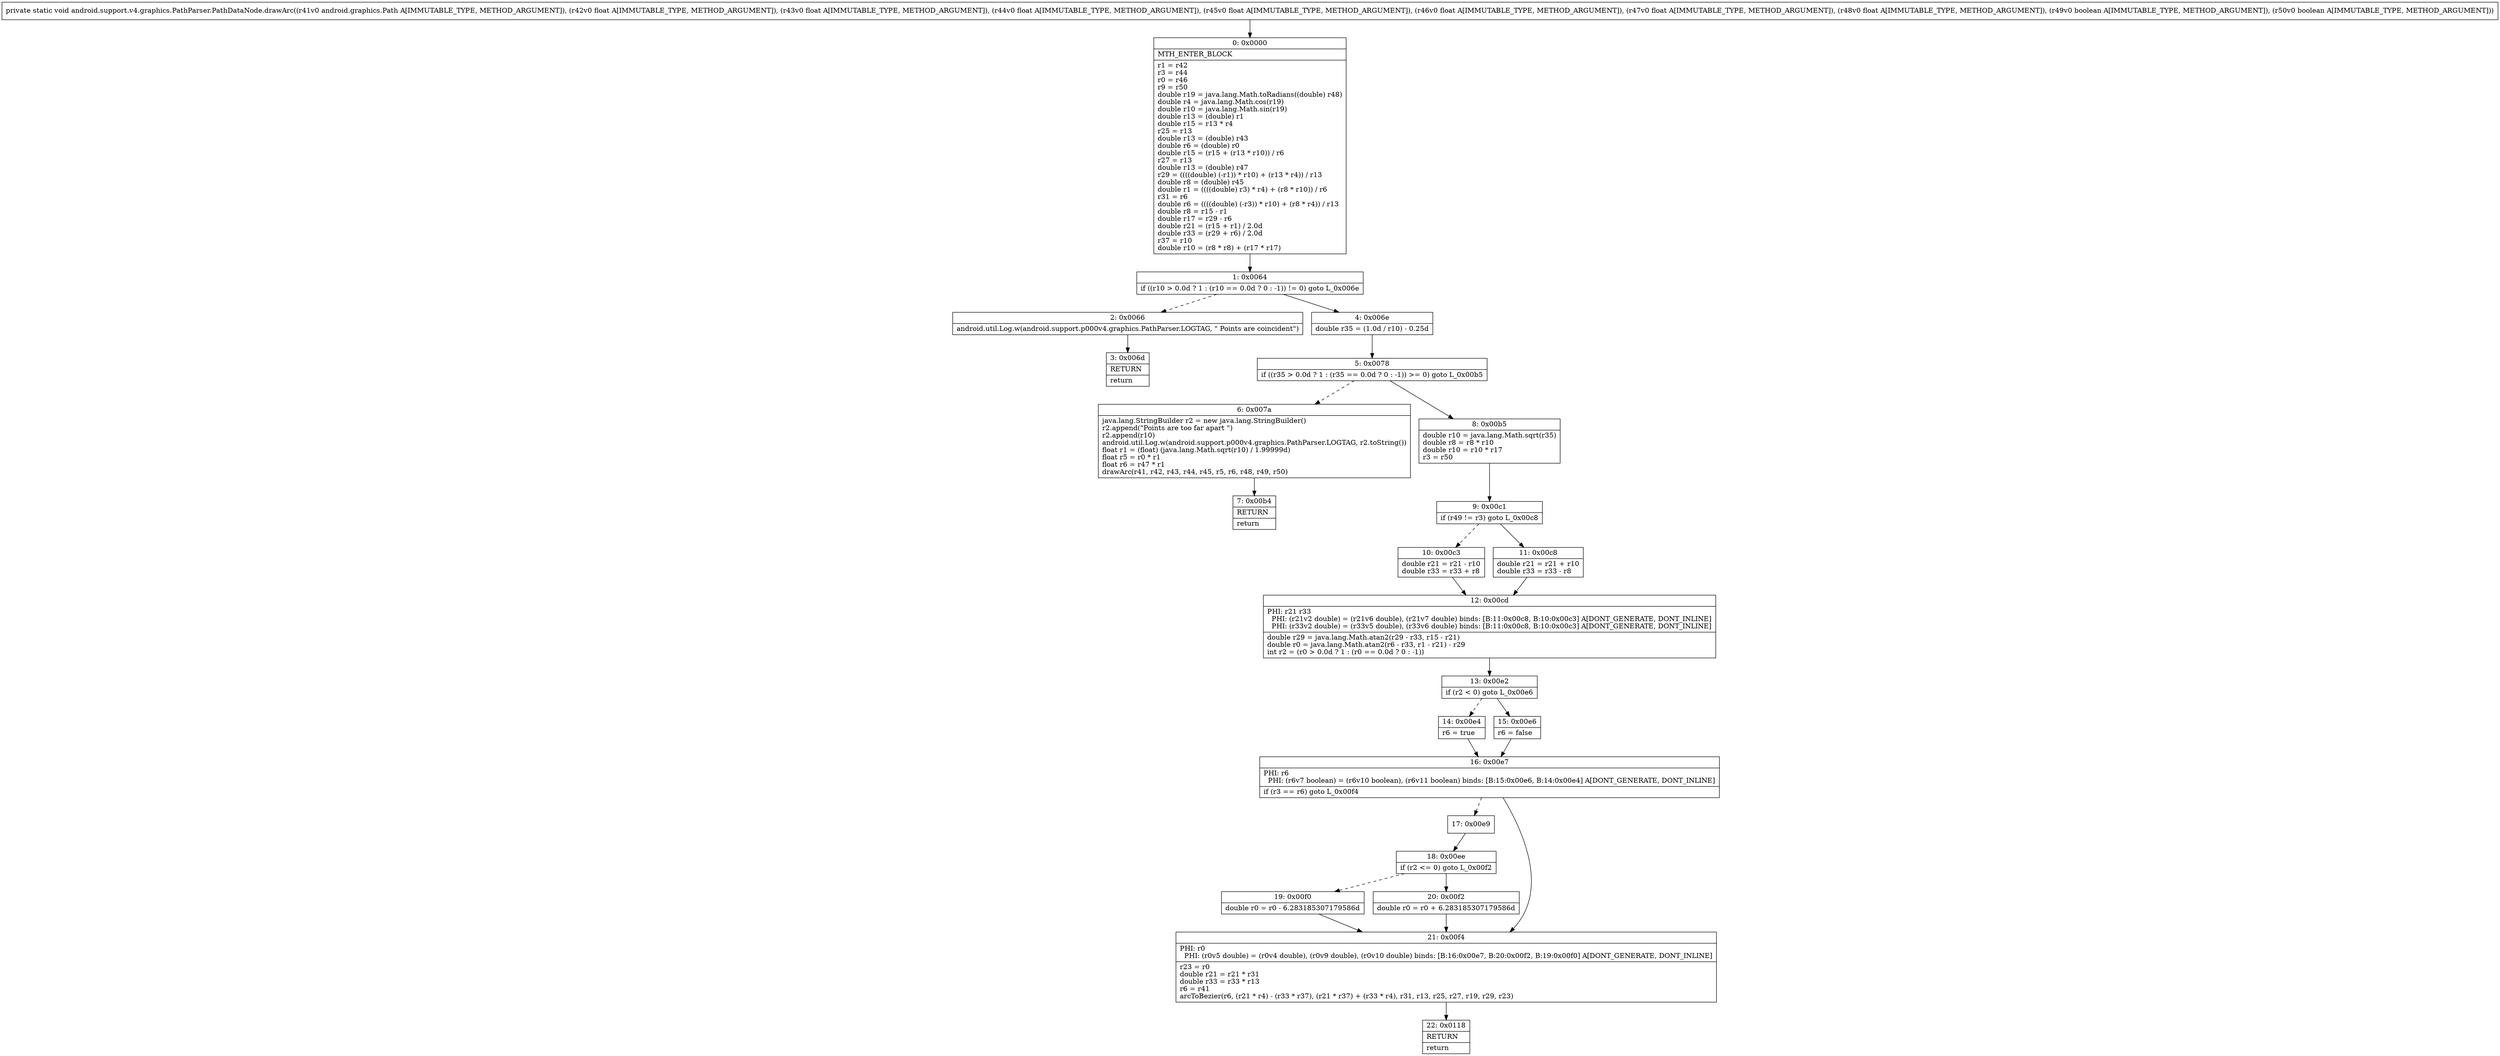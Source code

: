 digraph "CFG forandroid.support.v4.graphics.PathParser.PathDataNode.drawArc(Landroid\/graphics\/Path;FFFFFFFZZ)V" {
Node_0 [shape=record,label="{0\:\ 0x0000|MTH_ENTER_BLOCK\l|r1 = r42\lr3 = r44\lr0 = r46\lr9 = r50\ldouble r19 = java.lang.Math.toRadians((double) r48)\ldouble r4 = java.lang.Math.cos(r19)\ldouble r10 = java.lang.Math.sin(r19)\ldouble r13 = (double) r1\ldouble r15 = r13 * r4\lr25 = r13\ldouble r13 = (double) r43\ldouble r6 = (double) r0\ldouble r15 = (r15 + (r13 * r10)) \/ r6\lr27 = r13\ldouble r13 = (double) r47\lr29 = ((((double) (\-r1)) * r10) + (r13 * r4)) \/ r13\ldouble r8 = (double) r45\ldouble r1 = ((((double) r3) * r4) + (r8 * r10)) \/ r6\lr31 = r6\ldouble r6 = ((((double) (\-r3)) * r10) + (r8 * r4)) \/ r13\ldouble r8 = r15 \- r1\ldouble r17 = r29 \- r6\ldouble r21 = (r15 + r1) \/ 2.0d\ldouble r33 = (r29 + r6) \/ 2.0d\lr37 = r10\ldouble r10 = (r8 * r8) + (r17 * r17)\l}"];
Node_1 [shape=record,label="{1\:\ 0x0064|if ((r10 \> 0.0d ? 1 : (r10 == 0.0d ? 0 : \-1)) != 0) goto L_0x006e\l}"];
Node_2 [shape=record,label="{2\:\ 0x0066|android.util.Log.w(android.support.p000v4.graphics.PathParser.LOGTAG, \" Points are coincident\")\l}"];
Node_3 [shape=record,label="{3\:\ 0x006d|RETURN\l|return\l}"];
Node_4 [shape=record,label="{4\:\ 0x006e|double r35 = (1.0d \/ r10) \- 0.25d\l}"];
Node_5 [shape=record,label="{5\:\ 0x0078|if ((r35 \> 0.0d ? 1 : (r35 == 0.0d ? 0 : \-1)) \>= 0) goto L_0x00b5\l}"];
Node_6 [shape=record,label="{6\:\ 0x007a|java.lang.StringBuilder r2 = new java.lang.StringBuilder()\lr2.append(\"Points are too far apart \")\lr2.append(r10)\landroid.util.Log.w(android.support.p000v4.graphics.PathParser.LOGTAG, r2.toString())\lfloat r1 = (float) (java.lang.Math.sqrt(r10) \/ 1.99999d)\lfloat r5 = r0 * r1\lfloat r6 = r47 * r1\ldrawArc(r41, r42, r43, r44, r45, r5, r6, r48, r49, r50)\l}"];
Node_7 [shape=record,label="{7\:\ 0x00b4|RETURN\l|return\l}"];
Node_8 [shape=record,label="{8\:\ 0x00b5|double r10 = java.lang.Math.sqrt(r35)\ldouble r8 = r8 * r10\ldouble r10 = r10 * r17\lr3 = r50\l}"];
Node_9 [shape=record,label="{9\:\ 0x00c1|if (r49 != r3) goto L_0x00c8\l}"];
Node_10 [shape=record,label="{10\:\ 0x00c3|double r21 = r21 \- r10\ldouble r33 = r33 + r8\l}"];
Node_11 [shape=record,label="{11\:\ 0x00c8|double r21 = r21 + r10\ldouble r33 = r33 \- r8\l}"];
Node_12 [shape=record,label="{12\:\ 0x00cd|PHI: r21 r33 \l  PHI: (r21v2 double) = (r21v6 double), (r21v7 double) binds: [B:11:0x00c8, B:10:0x00c3] A[DONT_GENERATE, DONT_INLINE]\l  PHI: (r33v2 double) = (r33v5 double), (r33v6 double) binds: [B:11:0x00c8, B:10:0x00c3] A[DONT_GENERATE, DONT_INLINE]\l|double r29 = java.lang.Math.atan2(r29 \- r33, r15 \- r21)\ldouble r0 = java.lang.Math.atan2(r6 \- r33, r1 \- r21) \- r29\lint r2 = (r0 \> 0.0d ? 1 : (r0 == 0.0d ? 0 : \-1))\l}"];
Node_13 [shape=record,label="{13\:\ 0x00e2|if (r2 \< 0) goto L_0x00e6\l}"];
Node_14 [shape=record,label="{14\:\ 0x00e4|r6 = true\l}"];
Node_15 [shape=record,label="{15\:\ 0x00e6|r6 = false\l}"];
Node_16 [shape=record,label="{16\:\ 0x00e7|PHI: r6 \l  PHI: (r6v7 boolean) = (r6v10 boolean), (r6v11 boolean) binds: [B:15:0x00e6, B:14:0x00e4] A[DONT_GENERATE, DONT_INLINE]\l|if (r3 == r6) goto L_0x00f4\l}"];
Node_17 [shape=record,label="{17\:\ 0x00e9}"];
Node_18 [shape=record,label="{18\:\ 0x00ee|if (r2 \<= 0) goto L_0x00f2\l}"];
Node_19 [shape=record,label="{19\:\ 0x00f0|double r0 = r0 \- 6.283185307179586d\l}"];
Node_20 [shape=record,label="{20\:\ 0x00f2|double r0 = r0 + 6.283185307179586d\l}"];
Node_21 [shape=record,label="{21\:\ 0x00f4|PHI: r0 \l  PHI: (r0v5 double) = (r0v4 double), (r0v9 double), (r0v10 double) binds: [B:16:0x00e7, B:20:0x00f2, B:19:0x00f0] A[DONT_GENERATE, DONT_INLINE]\l|r23 = r0\ldouble r21 = r21 * r31\ldouble r33 = r33 * r13\lr6 = r41\larcToBezier(r6, (r21 * r4) \- (r33 * r37), (r21 * r37) + (r33 * r4), r31, r13, r25, r27, r19, r29, r23)\l}"];
Node_22 [shape=record,label="{22\:\ 0x0118|RETURN\l|return\l}"];
MethodNode[shape=record,label="{private static void android.support.v4.graphics.PathParser.PathDataNode.drawArc((r41v0 android.graphics.Path A[IMMUTABLE_TYPE, METHOD_ARGUMENT]), (r42v0 float A[IMMUTABLE_TYPE, METHOD_ARGUMENT]), (r43v0 float A[IMMUTABLE_TYPE, METHOD_ARGUMENT]), (r44v0 float A[IMMUTABLE_TYPE, METHOD_ARGUMENT]), (r45v0 float A[IMMUTABLE_TYPE, METHOD_ARGUMENT]), (r46v0 float A[IMMUTABLE_TYPE, METHOD_ARGUMENT]), (r47v0 float A[IMMUTABLE_TYPE, METHOD_ARGUMENT]), (r48v0 float A[IMMUTABLE_TYPE, METHOD_ARGUMENT]), (r49v0 boolean A[IMMUTABLE_TYPE, METHOD_ARGUMENT]), (r50v0 boolean A[IMMUTABLE_TYPE, METHOD_ARGUMENT])) }"];
MethodNode -> Node_0;
Node_0 -> Node_1;
Node_1 -> Node_2[style=dashed];
Node_1 -> Node_4;
Node_2 -> Node_3;
Node_4 -> Node_5;
Node_5 -> Node_6[style=dashed];
Node_5 -> Node_8;
Node_6 -> Node_7;
Node_8 -> Node_9;
Node_9 -> Node_10[style=dashed];
Node_9 -> Node_11;
Node_10 -> Node_12;
Node_11 -> Node_12;
Node_12 -> Node_13;
Node_13 -> Node_14[style=dashed];
Node_13 -> Node_15;
Node_14 -> Node_16;
Node_15 -> Node_16;
Node_16 -> Node_17[style=dashed];
Node_16 -> Node_21;
Node_17 -> Node_18;
Node_18 -> Node_19[style=dashed];
Node_18 -> Node_20;
Node_19 -> Node_21;
Node_20 -> Node_21;
Node_21 -> Node_22;
}

